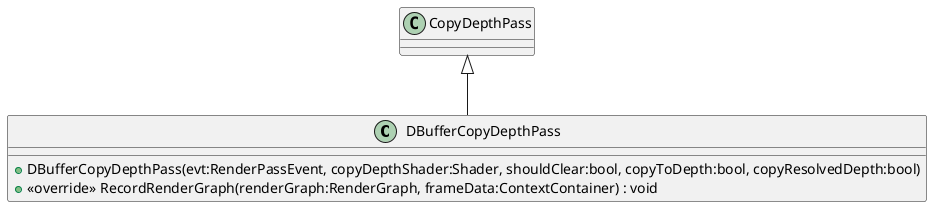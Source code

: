 @startuml
class DBufferCopyDepthPass {
    + DBufferCopyDepthPass(evt:RenderPassEvent, copyDepthShader:Shader, shouldClear:bool, copyToDepth:bool, copyResolvedDepth:bool)
    + <<override>> RecordRenderGraph(renderGraph:RenderGraph, frameData:ContextContainer) : void
}
CopyDepthPass <|-- DBufferCopyDepthPass
@enduml

